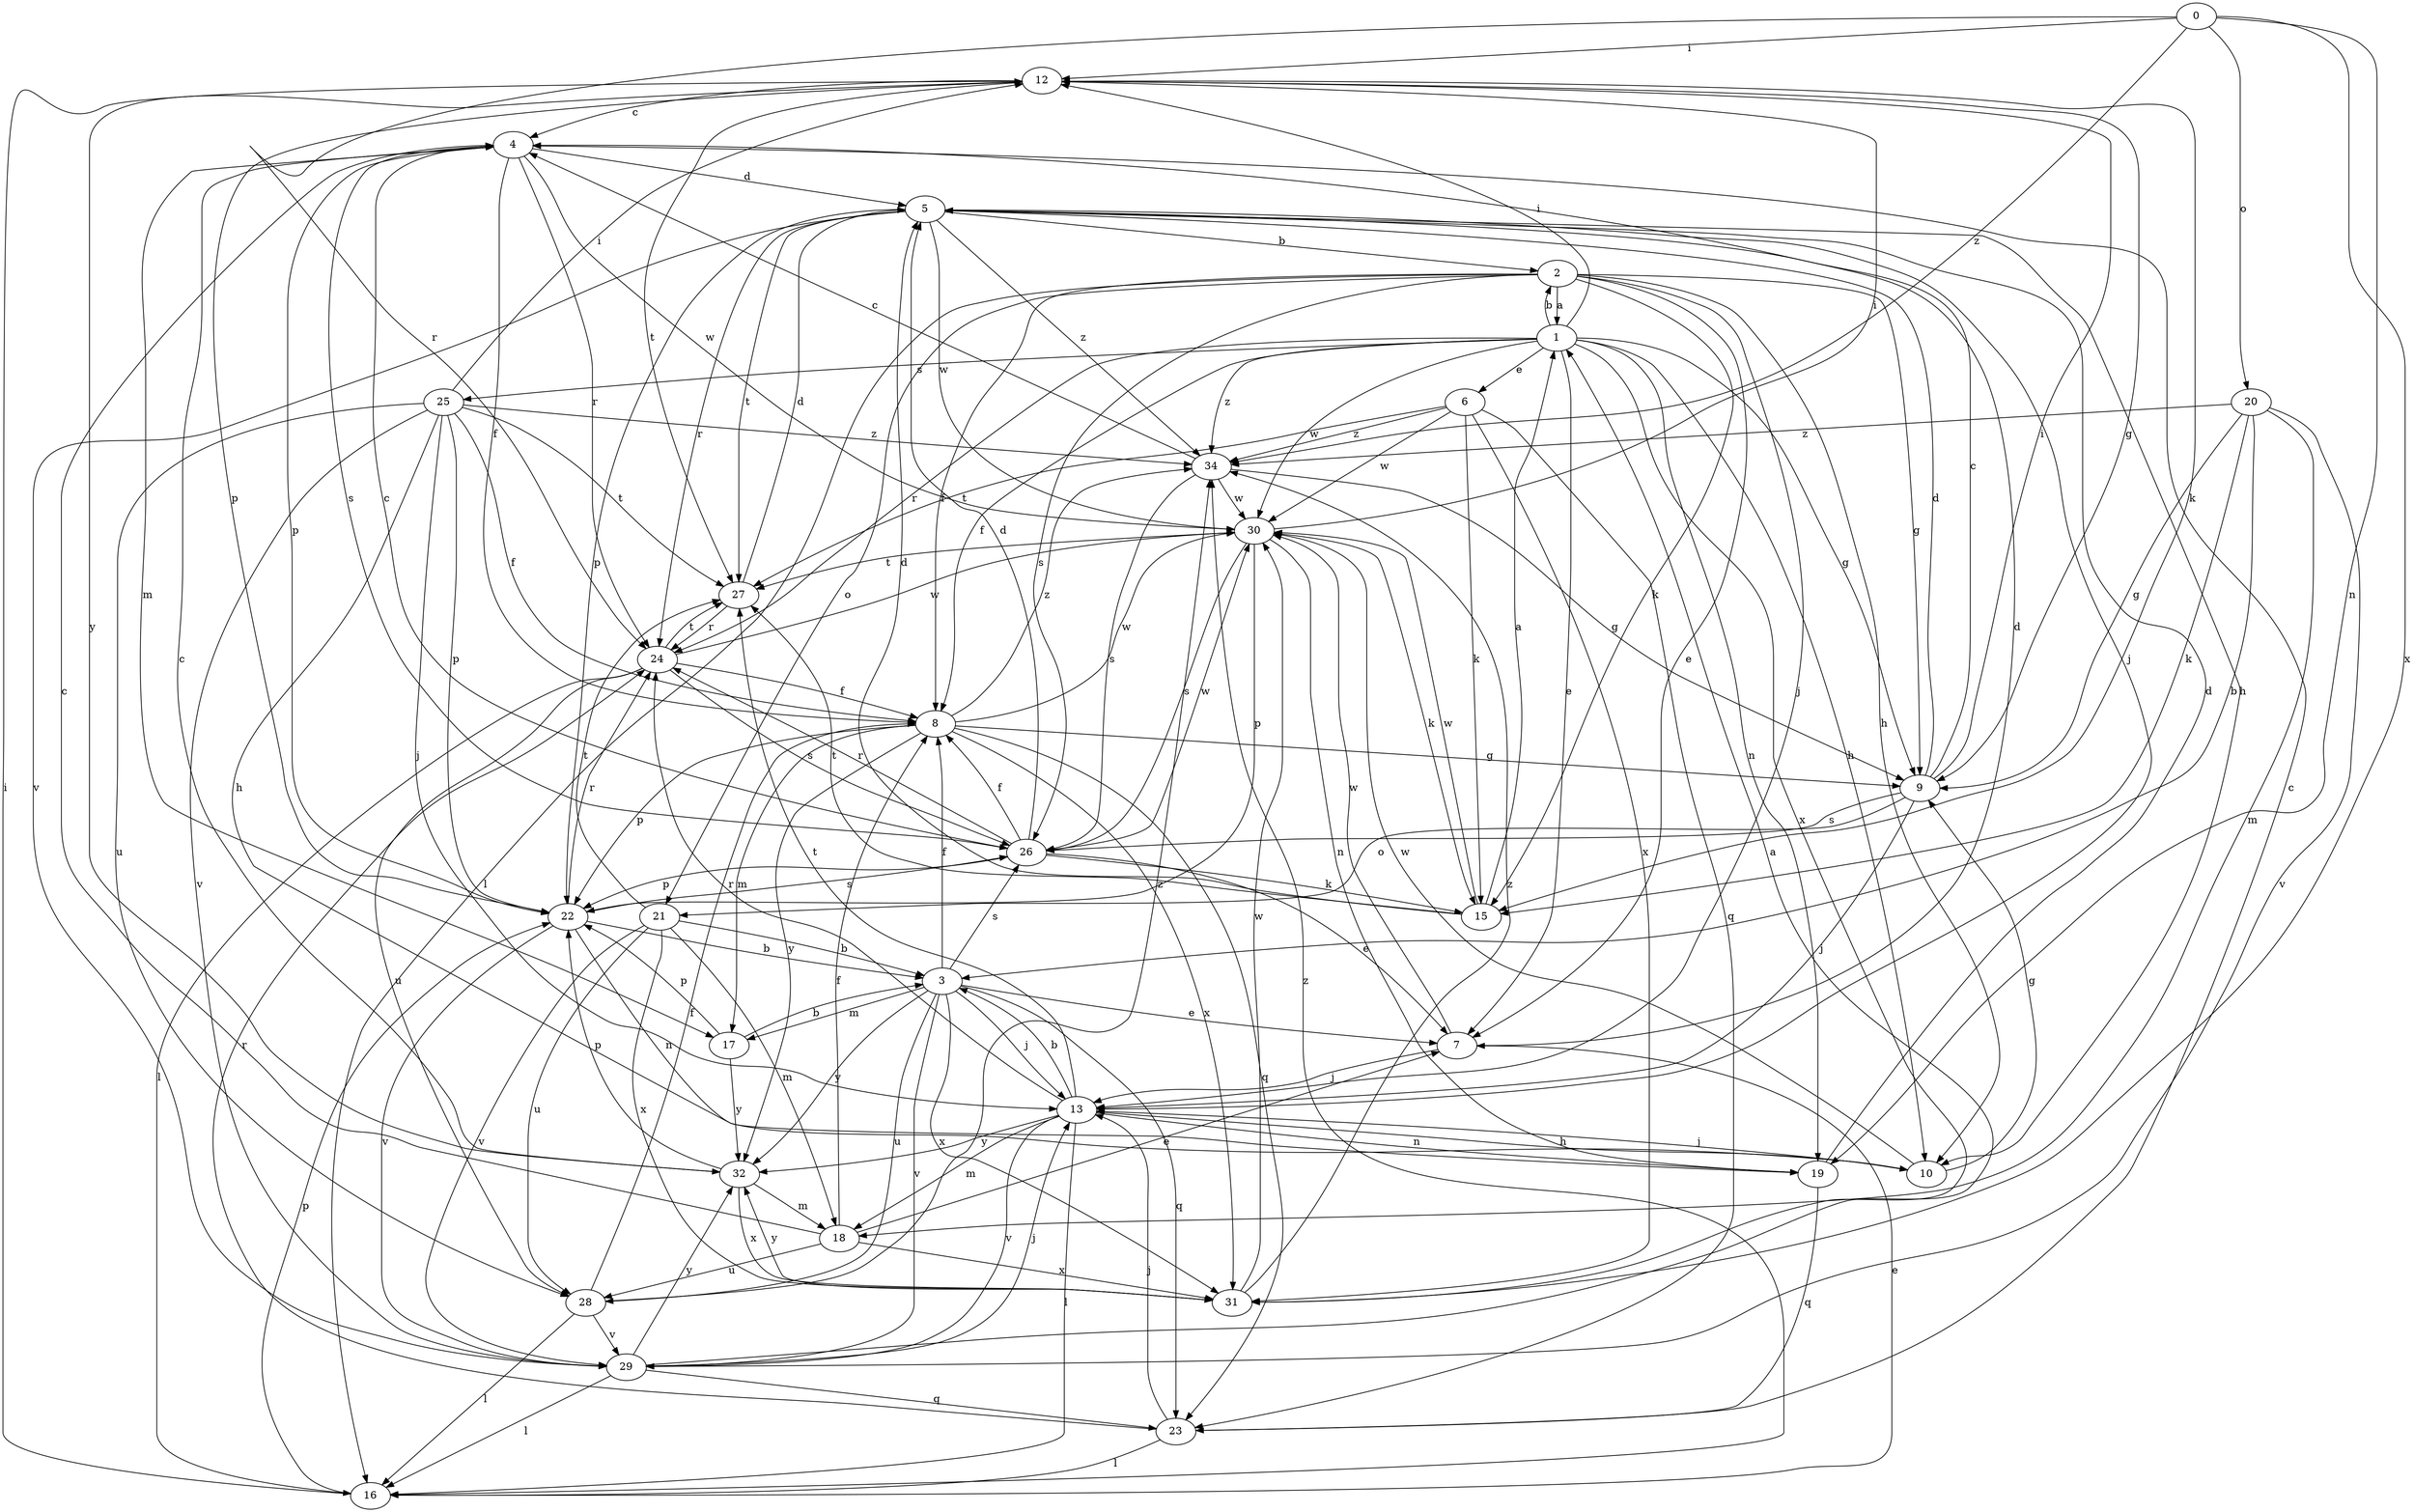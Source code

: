 strict digraph  {
0;
1;
2;
3;
4;
5;
6;
7;
8;
9;
10;
12;
13;
15;
16;
17;
18;
19;
20;
21;
22;
23;
24;
25;
26;
27;
28;
29;
30;
31;
32;
34;
0 -> 12  [label=i];
0 -> 19  [label=n];
0 -> 20  [label=o];
0 -> 24  [label=r];
0 -> 31  [label=x];
0 -> 34  [label=z];
1 -> 2  [label=b];
1 -> 6  [label=e];
1 -> 7  [label=e];
1 -> 8  [label=f];
1 -> 9  [label=g];
1 -> 10  [label=h];
1 -> 12  [label=i];
1 -> 19  [label=n];
1 -> 24  [label=r];
1 -> 25  [label=s];
1 -> 30  [label=w];
1 -> 31  [label=x];
1 -> 34  [label=z];
2 -> 1  [label=a];
2 -> 7  [label=e];
2 -> 8  [label=f];
2 -> 9  [label=g];
2 -> 10  [label=h];
2 -> 13  [label=j];
2 -> 15  [label=k];
2 -> 16  [label=l];
2 -> 21  [label=o];
2 -> 26  [label=s];
3 -> 7  [label=e];
3 -> 8  [label=f];
3 -> 13  [label=j];
3 -> 17  [label=m];
3 -> 23  [label=q];
3 -> 26  [label=s];
3 -> 28  [label=u];
3 -> 29  [label=v];
3 -> 31  [label=x];
3 -> 32  [label=y];
4 -> 5  [label=d];
4 -> 8  [label=f];
4 -> 17  [label=m];
4 -> 22  [label=p];
4 -> 24  [label=r];
4 -> 26  [label=s];
4 -> 30  [label=w];
5 -> 2  [label=b];
5 -> 10  [label=h];
5 -> 13  [label=j];
5 -> 22  [label=p];
5 -> 24  [label=r];
5 -> 27  [label=t];
5 -> 29  [label=v];
5 -> 30  [label=w];
5 -> 34  [label=z];
6 -> 15  [label=k];
6 -> 23  [label=q];
6 -> 27  [label=t];
6 -> 30  [label=w];
6 -> 31  [label=x];
6 -> 34  [label=z];
7 -> 5  [label=d];
7 -> 13  [label=j];
7 -> 30  [label=w];
8 -> 9  [label=g];
8 -> 17  [label=m];
8 -> 22  [label=p];
8 -> 23  [label=q];
8 -> 30  [label=w];
8 -> 31  [label=x];
8 -> 32  [label=y];
8 -> 34  [label=z];
9 -> 4  [label=c];
9 -> 5  [label=d];
9 -> 12  [label=i];
9 -> 13  [label=j];
9 -> 21  [label=o];
9 -> 26  [label=s];
10 -> 9  [label=g];
10 -> 13  [label=j];
10 -> 30  [label=w];
12 -> 4  [label=c];
12 -> 9  [label=g];
12 -> 15  [label=k];
12 -> 22  [label=p];
12 -> 27  [label=t];
12 -> 32  [label=y];
13 -> 3  [label=b];
13 -> 10  [label=h];
13 -> 16  [label=l];
13 -> 18  [label=m];
13 -> 19  [label=n];
13 -> 24  [label=r];
13 -> 27  [label=t];
13 -> 29  [label=v];
13 -> 32  [label=y];
15 -> 1  [label=a];
15 -> 5  [label=d];
15 -> 27  [label=t];
15 -> 30  [label=w];
16 -> 7  [label=e];
16 -> 12  [label=i];
16 -> 22  [label=p];
16 -> 34  [label=z];
17 -> 3  [label=b];
17 -> 22  [label=p];
17 -> 32  [label=y];
18 -> 4  [label=c];
18 -> 7  [label=e];
18 -> 8  [label=f];
18 -> 28  [label=u];
18 -> 31  [label=x];
19 -> 5  [label=d];
19 -> 23  [label=q];
20 -> 3  [label=b];
20 -> 9  [label=g];
20 -> 15  [label=k];
20 -> 18  [label=m];
20 -> 29  [label=v];
20 -> 34  [label=z];
21 -> 3  [label=b];
21 -> 18  [label=m];
21 -> 27  [label=t];
21 -> 28  [label=u];
21 -> 29  [label=v];
21 -> 31  [label=x];
22 -> 3  [label=b];
22 -> 19  [label=n];
22 -> 24  [label=r];
22 -> 26  [label=s];
22 -> 29  [label=v];
23 -> 4  [label=c];
23 -> 13  [label=j];
23 -> 16  [label=l];
23 -> 24  [label=r];
24 -> 8  [label=f];
24 -> 16  [label=l];
24 -> 26  [label=s];
24 -> 27  [label=t];
24 -> 28  [label=u];
24 -> 30  [label=w];
25 -> 8  [label=f];
25 -> 10  [label=h];
25 -> 12  [label=i];
25 -> 13  [label=j];
25 -> 22  [label=p];
25 -> 27  [label=t];
25 -> 28  [label=u];
25 -> 29  [label=v];
25 -> 34  [label=z];
26 -> 4  [label=c];
26 -> 5  [label=d];
26 -> 7  [label=e];
26 -> 8  [label=f];
26 -> 15  [label=k];
26 -> 22  [label=p];
26 -> 24  [label=r];
26 -> 30  [label=w];
27 -> 5  [label=d];
27 -> 24  [label=r];
28 -> 8  [label=f];
28 -> 16  [label=l];
28 -> 29  [label=v];
28 -> 34  [label=z];
29 -> 1  [label=a];
29 -> 13  [label=j];
29 -> 16  [label=l];
29 -> 23  [label=q];
29 -> 32  [label=y];
30 -> 12  [label=i];
30 -> 15  [label=k];
30 -> 19  [label=n];
30 -> 22  [label=p];
30 -> 26  [label=s];
30 -> 27  [label=t];
31 -> 30  [label=w];
31 -> 32  [label=y];
31 -> 34  [label=z];
32 -> 4  [label=c];
32 -> 18  [label=m];
32 -> 22  [label=p];
32 -> 31  [label=x];
34 -> 4  [label=c];
34 -> 9  [label=g];
34 -> 26  [label=s];
34 -> 30  [label=w];
}
